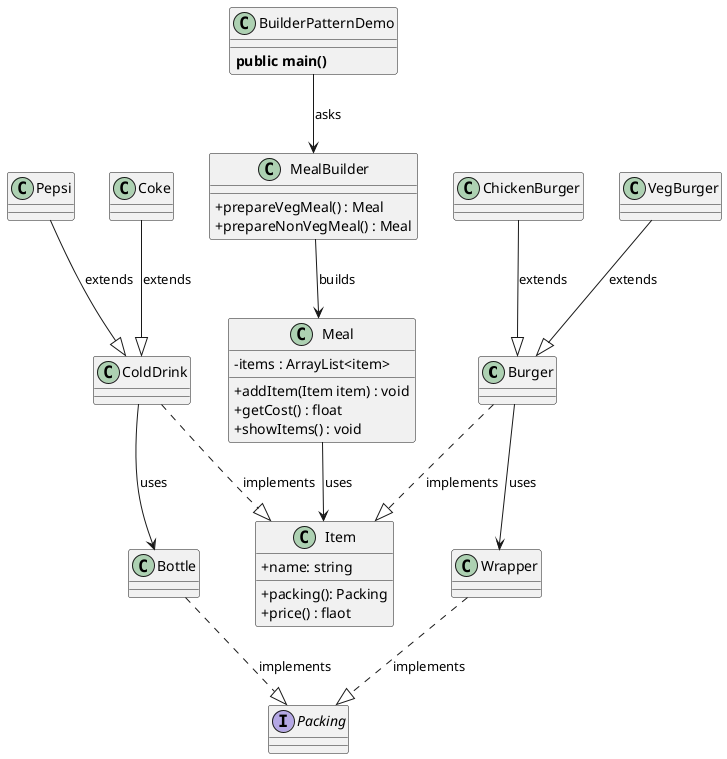 @startuml

class Burger
{

}
class VegBurger
{
}
class ChickenBurger
{
}

VegBurger --|> Burger : extends
ChickenBurger --|> Burger : extends

class ColdDrink
{

}
class Pepsi
{

}
class Coke
{

}

Pepsi --|> ColdDrink : extends
Coke --|> ColdDrink : extends

interface Packing
{

}
class Wrapper
{
}
class Bottle
{
}

Wrapper ..|> Packing : implements
Bottle ..|> Packing : implements
Burger --> Wrapper : uses
ColdDrink --> Bottle : uses

skinparam ClassAttributeIconSize 0
class Item{
+ name: string
+packing(): Packing
+price() : flaot
}
class Meal
{
- items : ArrayList<item>
+ addItem(Item item) : void
+ getCost() : float
+ showItems() : void
}

class MealBuilder
{
+ prepareVegMeal() : Meal
+ prepareNonVegMeal() : Meal
}

class BuilderPatternDemo
{
<b>public main()</b>
}

BuilderPatternDemo --> MealBuilder : asks
MealBuilder --> Meal : builds
Meal --> Item : uses
Burger ..|> Item : implements
ColdDrink ..|> Item : implements

@enduml